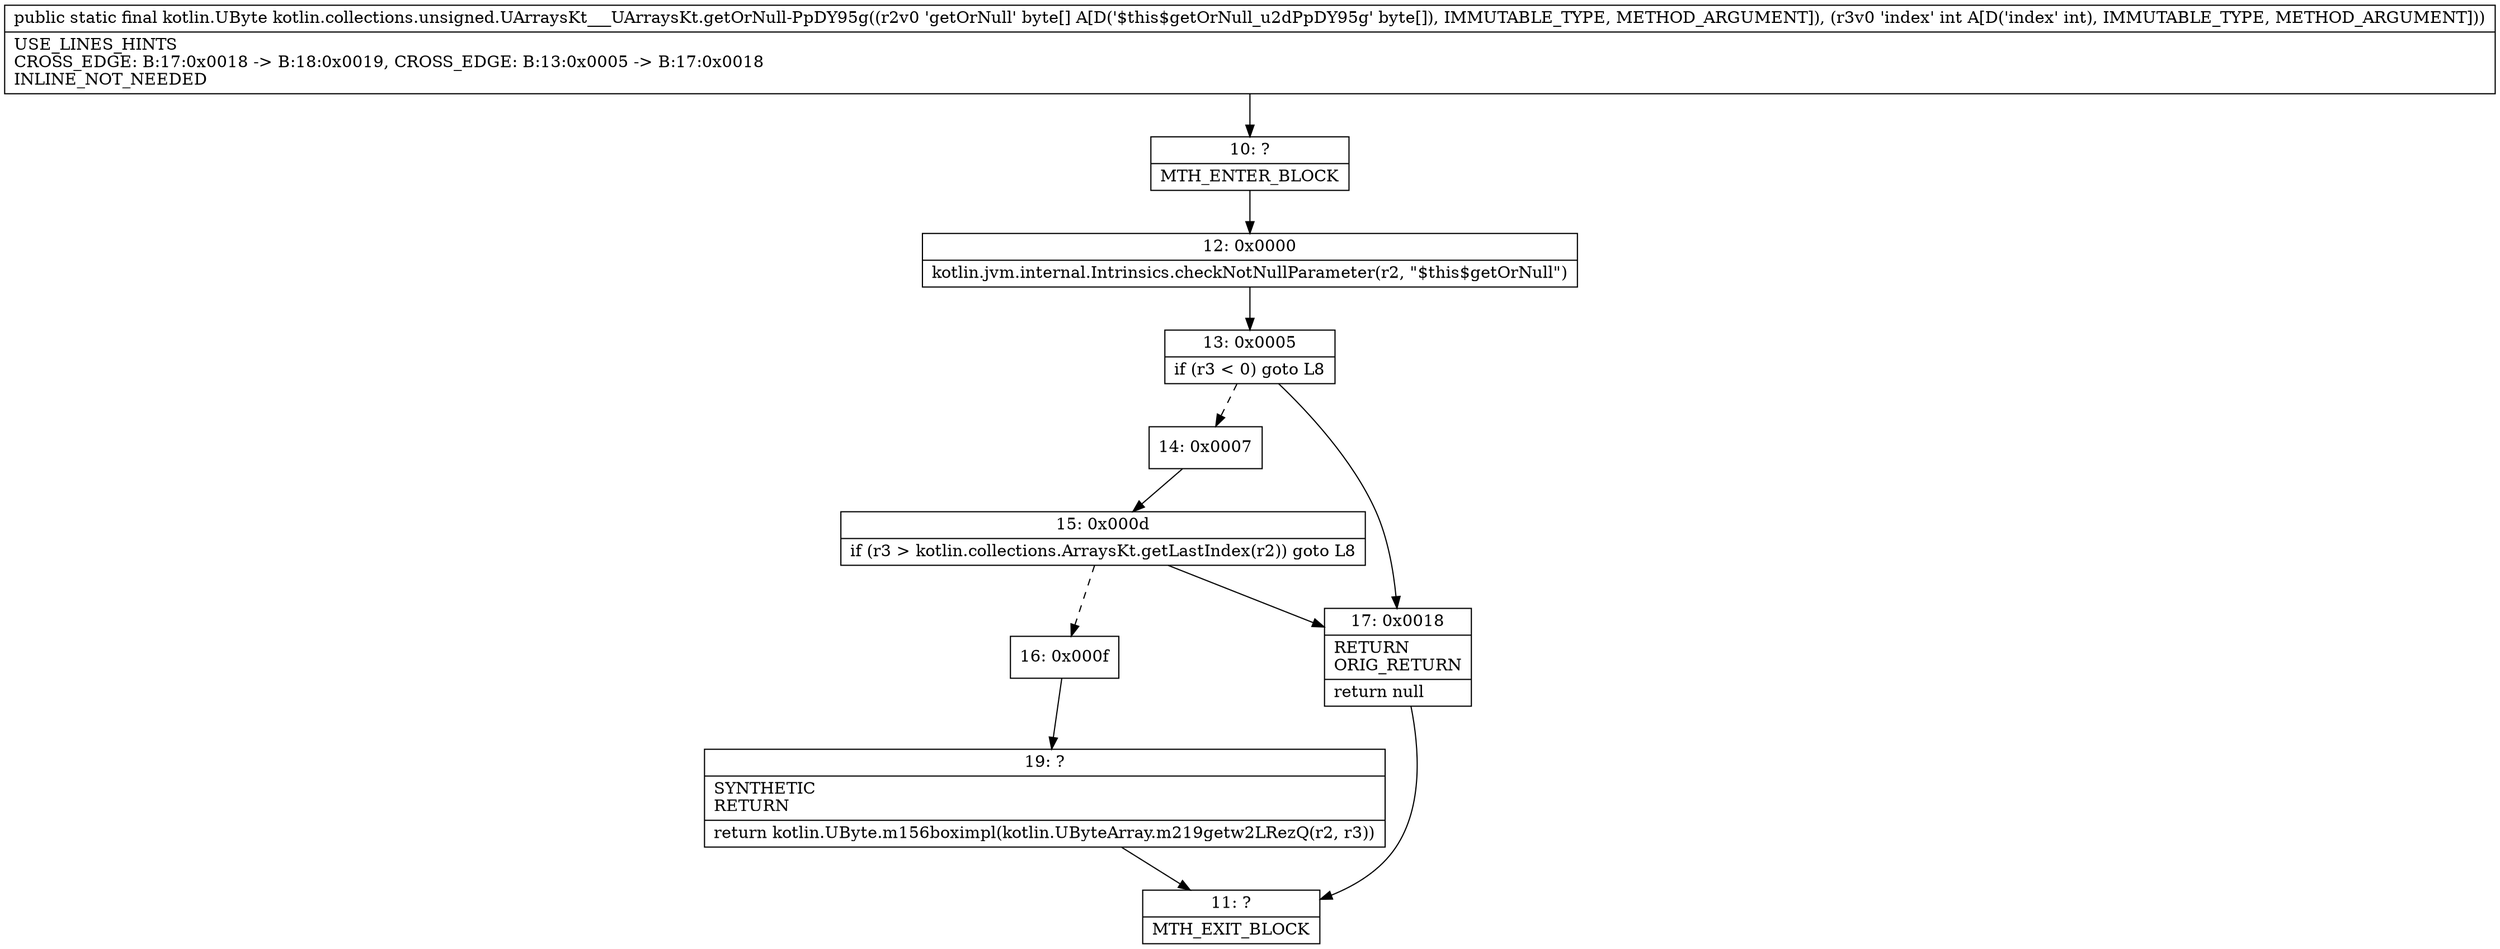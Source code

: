 digraph "CFG forkotlin.collections.unsigned.UArraysKt___UArraysKt.getOrNull\-PpDY95g([BI)Lkotlin\/UByte;" {
Node_10 [shape=record,label="{10\:\ ?|MTH_ENTER_BLOCK\l}"];
Node_12 [shape=record,label="{12\:\ 0x0000|kotlin.jvm.internal.Intrinsics.checkNotNullParameter(r2, \"$this$getOrNull\")\l}"];
Node_13 [shape=record,label="{13\:\ 0x0005|if (r3 \< 0) goto L8\l}"];
Node_14 [shape=record,label="{14\:\ 0x0007}"];
Node_15 [shape=record,label="{15\:\ 0x000d|if (r3 \> kotlin.collections.ArraysKt.getLastIndex(r2)) goto L8\l}"];
Node_16 [shape=record,label="{16\:\ 0x000f}"];
Node_19 [shape=record,label="{19\:\ ?|SYNTHETIC\lRETURN\l|return kotlin.UByte.m156boximpl(kotlin.UByteArray.m219getw2LRezQ(r2, r3))\l}"];
Node_11 [shape=record,label="{11\:\ ?|MTH_EXIT_BLOCK\l}"];
Node_17 [shape=record,label="{17\:\ 0x0018|RETURN\lORIG_RETURN\l|return null\l}"];
MethodNode[shape=record,label="{public static final kotlin.UByte kotlin.collections.unsigned.UArraysKt___UArraysKt.getOrNull\-PpDY95g((r2v0 'getOrNull' byte[] A[D('$this$getOrNull_u2dPpDY95g' byte[]), IMMUTABLE_TYPE, METHOD_ARGUMENT]), (r3v0 'index' int A[D('index' int), IMMUTABLE_TYPE, METHOD_ARGUMENT]))  | USE_LINES_HINTS\lCROSS_EDGE: B:17:0x0018 \-\> B:18:0x0019, CROSS_EDGE: B:13:0x0005 \-\> B:17:0x0018\lINLINE_NOT_NEEDED\l}"];
MethodNode -> Node_10;Node_10 -> Node_12;
Node_12 -> Node_13;
Node_13 -> Node_14[style=dashed];
Node_13 -> Node_17;
Node_14 -> Node_15;
Node_15 -> Node_16[style=dashed];
Node_15 -> Node_17;
Node_16 -> Node_19;
Node_19 -> Node_11;
Node_17 -> Node_11;
}

